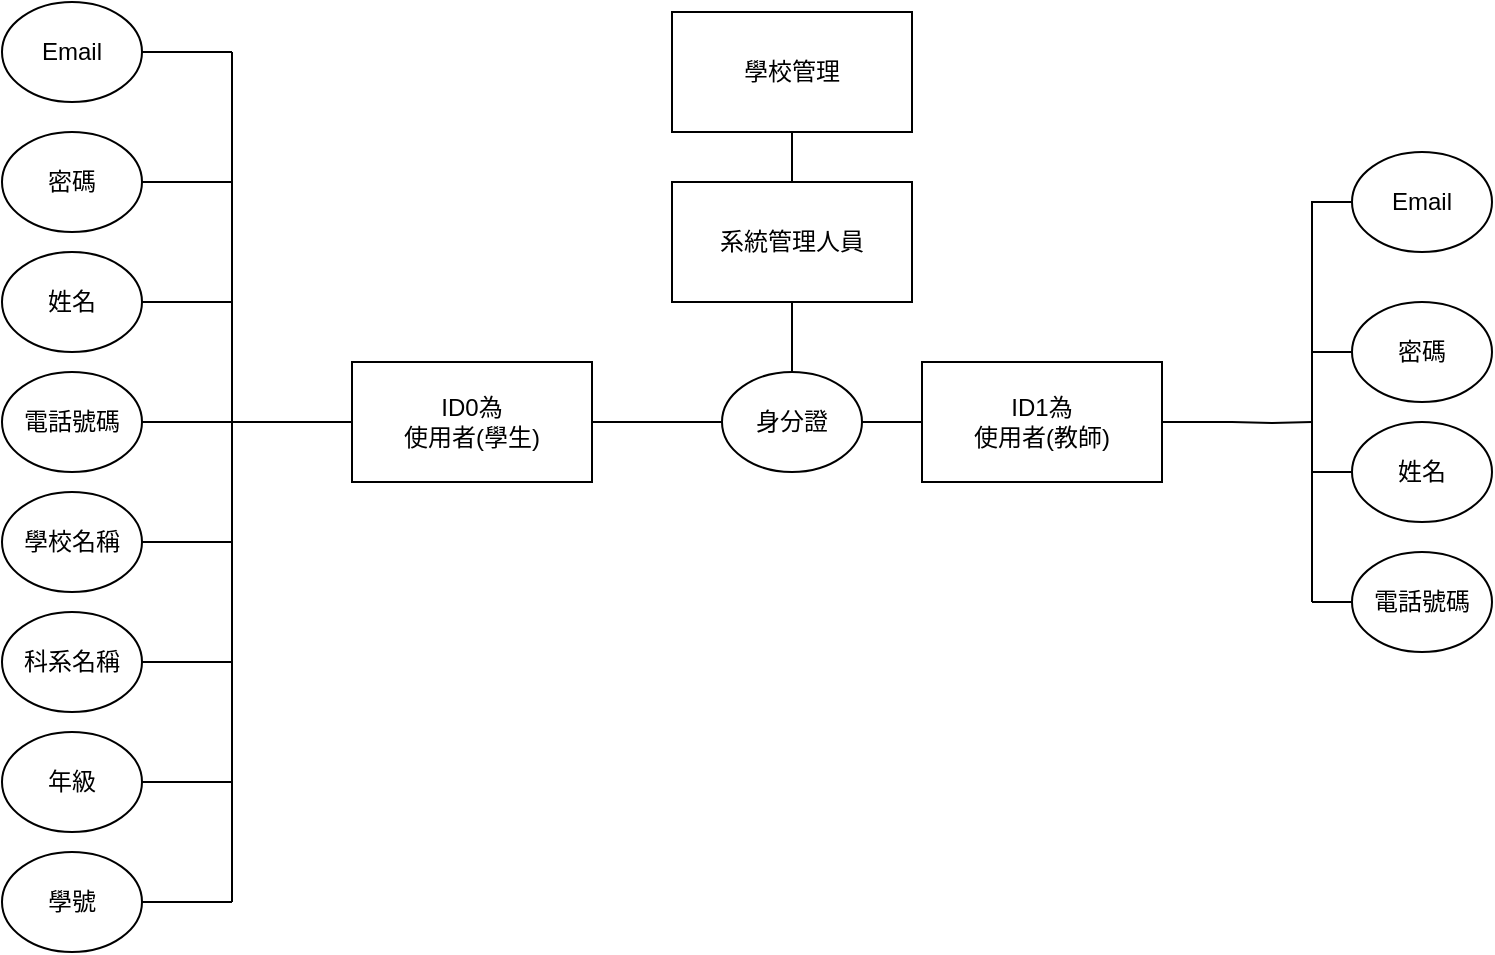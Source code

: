 <mxfile version="14.5.3" type="device"><diagram name="Page-1" id="8ce9d11a-91a2-4d17-14d8-a56ed91bf033"><mxGraphModel dx="1038" dy="575" grid="1" gridSize="10" guides="1" tooltips="1" connect="1" arrows="1" fold="1" page="1" pageScale="1" pageWidth="1100" pageHeight="850" background="#ffffff" math="0" shadow="0"><root><mxCell id="0"/><mxCell id="1" parent="0"/><mxCell id="xaA2fRwZ7qE0C-a-00dg-79" style="edgeStyle=orthogonalEdgeStyle;rounded=0;orthogonalLoop=1;jettySize=auto;html=1;exitX=1;exitY=0.5;exitDx=0;exitDy=0;endArrow=none;endFill=0;" parent="1" source="xaA2fRwZ7qE0C-a-00dg-3" edge="1"><mxGeometry relative="1" as="geometry"><mxPoint x="225" y="75" as="targetPoint"/></mxGeometry></mxCell><mxCell id="xaA2fRwZ7qE0C-a-00dg-3" value="Email" style="ellipse;whiteSpace=wrap;html=1;" parent="1" vertex="1"><mxGeometry x="110" y="50" width="70" height="50" as="geometry"/></mxCell><mxCell id="xaA2fRwZ7qE0C-a-00dg-77" style="edgeStyle=orthogonalEdgeStyle;rounded=0;orthogonalLoop=1;jettySize=auto;html=1;exitX=1;exitY=0.5;exitDx=0;exitDy=0;endArrow=none;endFill=0;" parent="1" source="xaA2fRwZ7qE0C-a-00dg-5" edge="1"><mxGeometry relative="1" as="geometry"><mxPoint x="225" y="500" as="targetPoint"/></mxGeometry></mxCell><mxCell id="xaA2fRwZ7qE0C-a-00dg-5" value="學號" style="ellipse;whiteSpace=wrap;html=1;" parent="1" vertex="1"><mxGeometry x="110" y="475" width="70" height="50" as="geometry"/></mxCell><mxCell id="xaA2fRwZ7qE0C-a-00dg-70" style="edgeStyle=orthogonalEdgeStyle;rounded=0;orthogonalLoop=1;jettySize=auto;html=1;exitX=1;exitY=0.5;exitDx=0;exitDy=0;endArrow=none;endFill=0;" parent="1" source="xaA2fRwZ7qE0C-a-00dg-6" edge="1"><mxGeometry relative="1" as="geometry"><mxPoint x="225" y="140" as="targetPoint"/></mxGeometry></mxCell><mxCell id="xaA2fRwZ7qE0C-a-00dg-6" value="密碼" style="ellipse;whiteSpace=wrap;html=1;" parent="1" vertex="1"><mxGeometry x="110" y="115" width="70" height="50" as="geometry"/></mxCell><mxCell id="xaA2fRwZ7qE0C-a-00dg-71" style="edgeStyle=orthogonalEdgeStyle;rounded=0;orthogonalLoop=1;jettySize=auto;html=1;exitX=1;exitY=0.5;exitDx=0;exitDy=0;endArrow=none;endFill=0;" parent="1" source="xaA2fRwZ7qE0C-a-00dg-7" edge="1"><mxGeometry relative="1" as="geometry"><mxPoint x="225" y="200" as="targetPoint"/></mxGeometry></mxCell><mxCell id="xaA2fRwZ7qE0C-a-00dg-7" value="姓名" style="ellipse;whiteSpace=wrap;html=1;" parent="1" vertex="1"><mxGeometry x="110" y="175" width="70" height="50" as="geometry"/></mxCell><mxCell id="xaA2fRwZ7qE0C-a-00dg-73" style="edgeStyle=orthogonalEdgeStyle;rounded=0;orthogonalLoop=1;jettySize=auto;html=1;exitX=1;exitY=0.5;exitDx=0;exitDy=0;endArrow=none;endFill=0;" parent="1" source="xaA2fRwZ7qE0C-a-00dg-8" edge="1"><mxGeometry relative="1" as="geometry"><mxPoint x="225" y="320" as="targetPoint"/></mxGeometry></mxCell><mxCell id="xaA2fRwZ7qE0C-a-00dg-8" value="學校名稱" style="ellipse;whiteSpace=wrap;html=1;" parent="1" vertex="1"><mxGeometry x="110" y="295" width="70" height="50" as="geometry"/></mxCell><mxCell id="xaA2fRwZ7qE0C-a-00dg-74" style="edgeStyle=orthogonalEdgeStyle;rounded=0;orthogonalLoop=1;jettySize=auto;html=1;exitX=1;exitY=0.5;exitDx=0;exitDy=0;endArrow=none;endFill=0;" parent="1" source="xaA2fRwZ7qE0C-a-00dg-9" edge="1"><mxGeometry relative="1" as="geometry"><mxPoint x="225" y="380" as="targetPoint"/></mxGeometry></mxCell><mxCell id="xaA2fRwZ7qE0C-a-00dg-9" value="科系名稱" style="ellipse;whiteSpace=wrap;html=1;" parent="1" vertex="1"><mxGeometry x="110" y="355" width="70" height="50" as="geometry"/></mxCell><mxCell id="xaA2fRwZ7qE0C-a-00dg-75" style="edgeStyle=orthogonalEdgeStyle;rounded=0;orthogonalLoop=1;jettySize=auto;html=1;exitX=1;exitY=0.5;exitDx=0;exitDy=0;endArrow=none;endFill=0;" parent="1" source="xaA2fRwZ7qE0C-a-00dg-10" edge="1"><mxGeometry relative="1" as="geometry"><mxPoint x="225" y="440" as="targetPoint"/></mxGeometry></mxCell><mxCell id="xaA2fRwZ7qE0C-a-00dg-10" value="年級" style="ellipse;whiteSpace=wrap;html=1;" parent="1" vertex="1"><mxGeometry x="110" y="415" width="70" height="50" as="geometry"/></mxCell><mxCell id="xaA2fRwZ7qE0C-a-00dg-72" style="edgeStyle=orthogonalEdgeStyle;rounded=0;orthogonalLoop=1;jettySize=auto;html=1;exitX=1;exitY=0.5;exitDx=0;exitDy=0;endArrow=none;endFill=0;" parent="1" source="xaA2fRwZ7qE0C-a-00dg-11" edge="1"><mxGeometry relative="1" as="geometry"><mxPoint x="225" y="260" as="targetPoint"/></mxGeometry></mxCell><mxCell id="xaA2fRwZ7qE0C-a-00dg-11" value="電話號碼" style="ellipse;whiteSpace=wrap;html=1;" parent="1" vertex="1"><mxGeometry x="110" y="235" width="70" height="50" as="geometry"/></mxCell><mxCell id="xaA2fRwZ7qE0C-a-00dg-85" style="edgeStyle=orthogonalEdgeStyle;rounded=0;orthogonalLoop=1;jettySize=auto;html=1;exitX=0;exitY=0.5;exitDx=0;exitDy=0;entryX=1;entryY=0.5;entryDx=0;entryDy=0;endArrow=none;endFill=0;" parent="1" target="xaA2fRwZ7qE0C-a-00dg-47" edge="1"><mxGeometry relative="1" as="geometry"><mxPoint x="725" y="260" as="sourcePoint"/></mxGeometry></mxCell><mxCell id="xaA2fRwZ7qE0C-a-00dg-93" style="edgeStyle=orthogonalEdgeStyle;rounded=0;orthogonalLoop=1;jettySize=auto;html=1;exitX=1;exitY=0.5;exitDx=0;exitDy=0;endArrow=none;endFill=0;" parent="1" edge="1"><mxGeometry relative="1" as="geometry"><mxPoint x="765" y="260" as="targetPoint"/><mxPoint x="725" y="260" as="sourcePoint"/></mxGeometry></mxCell><mxCell id="xaA2fRwZ7qE0C-a-00dg-24" value="學校管理" style="rounded=0;whiteSpace=wrap;html=1;" parent="1" vertex="1"><mxGeometry x="445" y="55" width="120" height="60" as="geometry"/></mxCell><mxCell id="xaA2fRwZ7qE0C-a-00dg-96" style="edgeStyle=orthogonalEdgeStyle;rounded=0;orthogonalLoop=1;jettySize=auto;html=1;exitX=0.5;exitY=0;exitDx=0;exitDy=0;entryX=0.5;entryY=1;entryDx=0;entryDy=0;endArrow=none;endFill=0;" parent="1" source="xaA2fRwZ7qE0C-a-00dg-25" target="xaA2fRwZ7qE0C-a-00dg-24" edge="1"><mxGeometry relative="1" as="geometry"/></mxCell><mxCell id="xaA2fRwZ7qE0C-a-00dg-25" value="系統管理人員" style="rounded=0;whiteSpace=wrap;html=1;" parent="1" vertex="1"><mxGeometry x="445" y="140" width="120" height="60" as="geometry"/></mxCell><mxCell id="xaA2fRwZ7qE0C-a-00dg-92" style="edgeStyle=orthogonalEdgeStyle;rounded=0;orthogonalLoop=1;jettySize=auto;html=1;exitX=0;exitY=0.5;exitDx=0;exitDy=0;endArrow=none;endFill=0;" parent="1" source="xaA2fRwZ7qE0C-a-00dg-26" edge="1"><mxGeometry relative="1" as="geometry"><mxPoint x="765" y="155" as="targetPoint"/></mxGeometry></mxCell><mxCell id="xaA2fRwZ7qE0C-a-00dg-26" value="Email" style="ellipse;whiteSpace=wrap;html=1;" parent="1" vertex="1"><mxGeometry x="785" y="125" width="70" height="50" as="geometry"/></mxCell><mxCell id="xaA2fRwZ7qE0C-a-00dg-88" style="edgeStyle=orthogonalEdgeStyle;rounded=0;orthogonalLoop=1;jettySize=auto;html=1;exitX=0;exitY=0.5;exitDx=0;exitDy=0;endArrow=none;endFill=0;" parent="1" source="xaA2fRwZ7qE0C-a-00dg-27" edge="1"><mxGeometry relative="1" as="geometry"><mxPoint x="765" y="225" as="targetPoint"/></mxGeometry></mxCell><mxCell id="xaA2fRwZ7qE0C-a-00dg-27" value="密碼" style="ellipse;whiteSpace=wrap;html=1;" parent="1" vertex="1"><mxGeometry x="785" y="200" width="70" height="50" as="geometry"/></mxCell><mxCell id="xaA2fRwZ7qE0C-a-00dg-84" style="edgeStyle=orthogonalEdgeStyle;rounded=0;orthogonalLoop=1;jettySize=auto;html=1;exitX=0;exitY=0.5;exitDx=0;exitDy=0;endArrow=none;endFill=0;" parent="1" edge="1"><mxGeometry relative="1" as="geometry"><mxPoint x="225" y="260" as="targetPoint"/><mxPoint x="270" y="260" as="sourcePoint"/></mxGeometry></mxCell><mxCell id="xaA2fRwZ7qE0C-a-00dg-90" style="edgeStyle=orthogonalEdgeStyle;rounded=0;orthogonalLoop=1;jettySize=auto;html=1;exitX=0;exitY=0.5;exitDx=0;exitDy=0;endArrow=none;endFill=0;" parent="1" source="xaA2fRwZ7qE0C-a-00dg-29" edge="1"><mxGeometry relative="1" as="geometry"><mxPoint x="765" y="350" as="targetPoint"/></mxGeometry></mxCell><mxCell id="xaA2fRwZ7qE0C-a-00dg-29" value="電話號碼" style="ellipse;whiteSpace=wrap;html=1;" parent="1" vertex="1"><mxGeometry x="785" y="325" width="70" height="50" as="geometry"/></mxCell><mxCell id="xaA2fRwZ7qE0C-a-00dg-89" style="edgeStyle=orthogonalEdgeStyle;rounded=0;orthogonalLoop=1;jettySize=auto;html=1;exitX=0;exitY=0.5;exitDx=0;exitDy=0;endArrow=none;endFill=0;" parent="1" source="xaA2fRwZ7qE0C-a-00dg-30" edge="1"><mxGeometry relative="1" as="geometry"><mxPoint x="765" y="285" as="targetPoint"/></mxGeometry></mxCell><mxCell id="xaA2fRwZ7qE0C-a-00dg-30" value="姓名" style="ellipse;whiteSpace=wrap;html=1;" parent="1" vertex="1"><mxGeometry x="785" y="260" width="70" height="50" as="geometry"/></mxCell><mxCell id="xaA2fRwZ7qE0C-a-00dg-102" style="edgeStyle=orthogonalEdgeStyle;rounded=0;orthogonalLoop=1;jettySize=auto;html=1;exitX=0;exitY=0.5;exitDx=0;exitDy=0;endArrow=none;endFill=0;" parent="1" source="xaA2fRwZ7qE0C-a-00dg-46" edge="1"><mxGeometry relative="1" as="geometry"><mxPoint x="265" y="260" as="targetPoint"/></mxGeometry></mxCell><mxCell id="xaA2fRwZ7qE0C-a-00dg-46" value="ID0為&lt;br&gt;使用者(學生)" style="rounded=0;whiteSpace=wrap;html=1;" parent="1" vertex="1"><mxGeometry x="285" y="230" width="120" height="60" as="geometry"/></mxCell><mxCell id="xaA2fRwZ7qE0C-a-00dg-100" style="edgeStyle=orthogonalEdgeStyle;rounded=0;orthogonalLoop=1;jettySize=auto;html=1;exitX=0;exitY=0.5;exitDx=0;exitDy=0;entryX=1;entryY=0.5;entryDx=0;entryDy=0;endArrow=none;endFill=0;" parent="1" source="xaA2fRwZ7qE0C-a-00dg-47" target="xaA2fRwZ7qE0C-a-00dg-97" edge="1"><mxGeometry relative="1" as="geometry"/></mxCell><mxCell id="xaA2fRwZ7qE0C-a-00dg-47" value="ID1為&lt;br&gt;使用者(教師)" style="rounded=0;whiteSpace=wrap;html=1;" parent="1" vertex="1"><mxGeometry x="570" y="230" width="120" height="60" as="geometry"/></mxCell><mxCell id="xaA2fRwZ7qE0C-a-00dg-68" value="" style="endArrow=none;html=1;" parent="1" edge="1"><mxGeometry width="50" height="50" relative="1" as="geometry"><mxPoint x="225" y="500" as="sourcePoint"/><mxPoint x="225" y="75" as="targetPoint"/></mxGeometry></mxCell><mxCell id="xaA2fRwZ7qE0C-a-00dg-86" value="" style="endArrow=none;html=1;" parent="1" edge="1"><mxGeometry width="50" height="50" relative="1" as="geometry"><mxPoint x="765" y="350" as="sourcePoint"/><mxPoint x="765" y="150" as="targetPoint"/></mxGeometry></mxCell><mxCell id="xaA2fRwZ7qE0C-a-00dg-99" style="edgeStyle=orthogonalEdgeStyle;rounded=0;orthogonalLoop=1;jettySize=auto;html=1;exitX=0.5;exitY=0;exitDx=0;exitDy=0;entryX=0.5;entryY=1;entryDx=0;entryDy=0;endArrow=none;endFill=0;" parent="1" source="xaA2fRwZ7qE0C-a-00dg-97" target="xaA2fRwZ7qE0C-a-00dg-25" edge="1"><mxGeometry relative="1" as="geometry"/></mxCell><mxCell id="xaA2fRwZ7qE0C-a-00dg-101" style="edgeStyle=orthogonalEdgeStyle;rounded=0;orthogonalLoop=1;jettySize=auto;html=1;exitX=0;exitY=0.5;exitDx=0;exitDy=0;entryX=1;entryY=0.5;entryDx=0;entryDy=0;endArrow=none;endFill=0;" parent="1" source="xaA2fRwZ7qE0C-a-00dg-97" target="xaA2fRwZ7qE0C-a-00dg-46" edge="1"><mxGeometry relative="1" as="geometry"/></mxCell><mxCell id="xaA2fRwZ7qE0C-a-00dg-97" value="身分證" style="ellipse;whiteSpace=wrap;html=1;" parent="1" vertex="1"><mxGeometry x="470" y="235" width="70" height="50" as="geometry"/></mxCell></root></mxGraphModel></diagram></mxfile>
